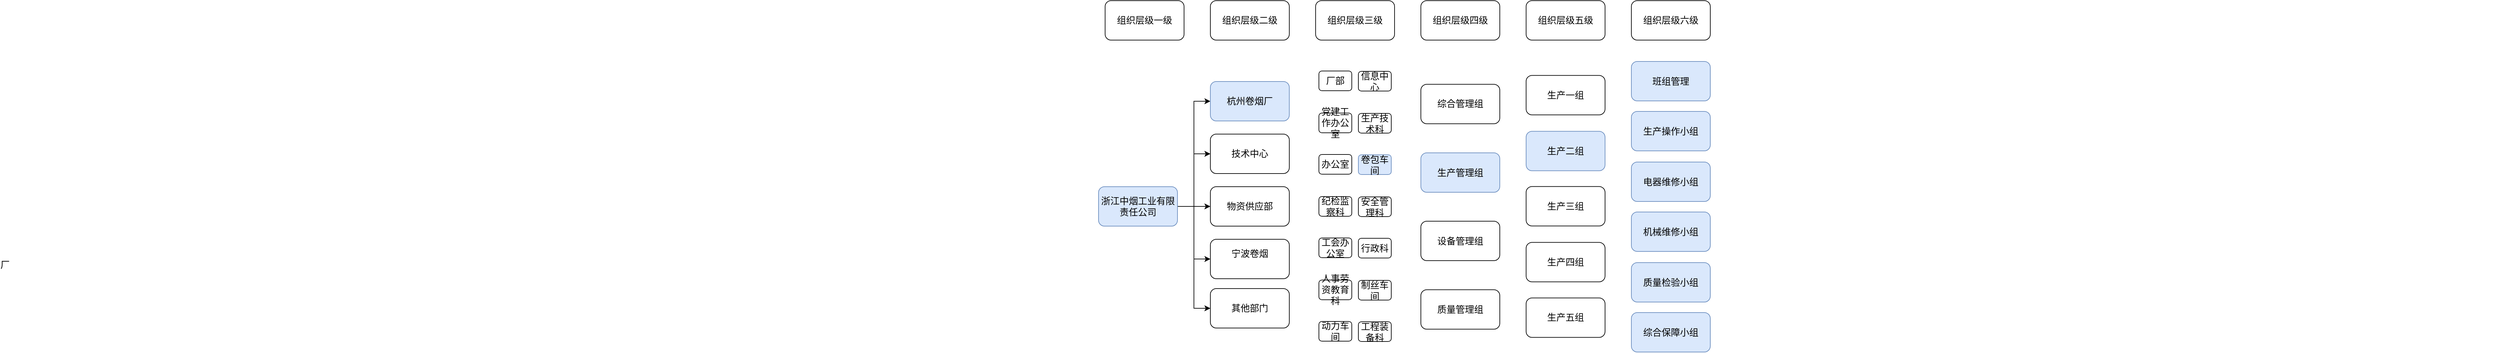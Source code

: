 <mxfile version="27.2.0">
  <diagram name="第 1 页" id="F9whgxGzsAWwNh5s-RJS">
    <mxGraphModel dx="3005" dy="763" grid="1" gridSize="10" guides="1" tooltips="1" connect="1" arrows="1" fold="1" page="1" pageScale="1" pageWidth="827" pageHeight="1169" math="0" shadow="0">
      <root>
        <mxCell id="0" />
        <mxCell id="1" parent="0" />
        <mxCell id="z9mSw8BWnGXr9PeCq878-1" value="组织层级一级" style="rounded=1;whiteSpace=wrap;html=1;fontSize=14;" parent="1" vertex="1">
          <mxGeometry x="120" y="140" width="120" height="60" as="geometry" />
        </mxCell>
        <mxCell id="z9mSw8BWnGXr9PeCq878-2" value="组织层级二级" style="rounded=1;whiteSpace=wrap;html=1;fontSize=14;" parent="1" vertex="1">
          <mxGeometry x="280" y="140" width="120" height="60" as="geometry" />
        </mxCell>
        <mxCell id="z9mSw8BWnGXr9PeCq878-3" value="组织层级三级" style="rounded=1;whiteSpace=wrap;html=1;fontSize=14;" parent="1" vertex="1">
          <mxGeometry x="440" y="140" width="120" height="60" as="geometry" />
        </mxCell>
        <mxCell id="z9mSw8BWnGXr9PeCq878-4" value="组织层级四级" style="rounded=1;whiteSpace=wrap;html=1;fontSize=14;" parent="1" vertex="1">
          <mxGeometry x="600" y="140" width="120" height="60" as="geometry" />
        </mxCell>
        <mxCell id="z9mSw8BWnGXr9PeCq878-5" value="组织层级五级" style="rounded=1;whiteSpace=wrap;html=1;fontSize=14;" parent="1" vertex="1">
          <mxGeometry x="760" y="140" width="120" height="60" as="geometry" />
        </mxCell>
        <mxCell id="-D3OeH_YvxMqAxTXHGH9-4" style="edgeStyle=orthogonalEdgeStyle;rounded=0;orthogonalLoop=1;jettySize=auto;html=1;exitX=1;exitY=0.5;exitDx=0;exitDy=0;entryX=0;entryY=0.5;entryDx=0;entryDy=0;fontSize=14;" edge="1" parent="1" source="-D3OeH_YvxMqAxTXHGH9-1" target="-D3OeH_YvxMqAxTXHGH9-2">
          <mxGeometry relative="1" as="geometry" />
        </mxCell>
        <mxCell id="-D3OeH_YvxMqAxTXHGH9-6" style="edgeStyle=orthogonalEdgeStyle;rounded=0;orthogonalLoop=1;jettySize=auto;html=1;exitX=1;exitY=0.5;exitDx=0;exitDy=0;entryX=0;entryY=0.5;entryDx=0;entryDy=0;fontSize=14;" edge="1" parent="1" source="-D3OeH_YvxMqAxTXHGH9-1" target="-D3OeH_YvxMqAxTXHGH9-5">
          <mxGeometry relative="1" as="geometry" />
        </mxCell>
        <mxCell id="-D3OeH_YvxMqAxTXHGH9-10" style="edgeStyle=orthogonalEdgeStyle;rounded=0;orthogonalLoop=1;jettySize=auto;html=1;exitX=1;exitY=0.5;exitDx=0;exitDy=0;entryX=0;entryY=0.5;entryDx=0;entryDy=0;fontSize=14;" edge="1" parent="1" source="-D3OeH_YvxMqAxTXHGH9-1" target="-D3OeH_YvxMqAxTXHGH9-7">
          <mxGeometry relative="1" as="geometry" />
        </mxCell>
        <mxCell id="-D3OeH_YvxMqAxTXHGH9-11" style="edgeStyle=orthogonalEdgeStyle;rounded=0;orthogonalLoop=1;jettySize=auto;html=1;exitX=1;exitY=0.5;exitDx=0;exitDy=0;entryX=0;entryY=0.5;entryDx=0;entryDy=0;fontSize=14;" edge="1" parent="1" source="-D3OeH_YvxMqAxTXHGH9-1" target="-D3OeH_YvxMqAxTXHGH9-8">
          <mxGeometry relative="1" as="geometry" />
        </mxCell>
        <mxCell id="-D3OeH_YvxMqAxTXHGH9-13" style="edgeStyle=orthogonalEdgeStyle;rounded=0;orthogonalLoop=1;jettySize=auto;html=1;exitX=1;exitY=0.5;exitDx=0;exitDy=0;entryX=0;entryY=0.5;entryDx=0;entryDy=0;fontSize=14;" edge="1" parent="1" source="-D3OeH_YvxMqAxTXHGH9-1" target="-D3OeH_YvxMqAxTXHGH9-9">
          <mxGeometry relative="1" as="geometry" />
        </mxCell>
        <mxCell id="-D3OeH_YvxMqAxTXHGH9-1" value="浙江中烟工业有限责任公司" style="rounded=1;whiteSpace=wrap;html=1;fillColor=#dae8fc;strokeColor=#6c8ebf;fontSize=14;" vertex="1" parent="1">
          <mxGeometry x="110" y="423" width="120" height="60" as="geometry" />
        </mxCell>
        <mxCell id="-D3OeH_YvxMqAxTXHGH9-2" value="杭州卷烟厂" style="rounded=1;whiteSpace=wrap;html=1;fillColor=#dae8fc;strokeColor=#6c8ebf;fontSize=14;" vertex="1" parent="1">
          <mxGeometry x="280" y="263" width="120" height="60" as="geometry" />
        </mxCell>
        <mxCell id="-D3OeH_YvxMqAxTXHGH9-5" value="技术中心" style="rounded=1;whiteSpace=wrap;html=1;fontSize=14;" vertex="1" parent="1">
          <mxGeometry x="280" y="343" width="120" height="60" as="geometry" />
        </mxCell>
        <mxCell id="-D3OeH_YvxMqAxTXHGH9-7" value="物资供应部" style="rounded=1;whiteSpace=wrap;html=1;fontSize=14;" vertex="1" parent="1">
          <mxGeometry x="280" y="423" width="120" height="60" as="geometry" />
        </mxCell>
        <mxCell id="-D3OeH_YvxMqAxTXHGH9-8" value="宁波卷烟厂&lt;span style=&quot;caret-color: rgba(0, 0, 0, 0); color: rgba(0, 0, 0, 0); font-family: monospace; text-align: start; white-space: nowrap;&quot;&gt;%3CmxGraphModel%3E%3Croot%3E%3CmxCell%20id%3D%220%22%2F%3E%3CmxCell%20id%3D%221%22%20parent%3D%220%22%2F%3E%3CmxCell%20id%3D%222%22%20value%3D%22%E6%8A%80%E6%9C%AF%E4%B8%AD%E5%BF%83%22%20style%3D%22rounded%3D1%3BwhiteSpace%3Dwrap%3Bhtml%3D1%3B%22%20vertex%3D%221%22%20parent%3D%221%22%3E%3CmxGeometry%20x%3D%22280%22%20y%3D%22280%22%20width%3D%22120%22%20height%3D%2260%22%20as%3D%22geometry%22%2F%3E%3C%2FmxCell%3E%3C%2Froot%3E%3C%2FmxGraphModel%3E&lt;/span&gt;" style="rounded=1;whiteSpace=wrap;html=1;fontSize=14;" vertex="1" parent="1">
          <mxGeometry x="280" y="503" width="120" height="60" as="geometry" />
        </mxCell>
        <mxCell id="-D3OeH_YvxMqAxTXHGH9-9" value="其他部门" style="rounded=1;whiteSpace=wrap;html=1;fontSize=14;" vertex="1" parent="1">
          <mxGeometry x="280" y="578" width="120" height="60" as="geometry" />
        </mxCell>
        <mxCell id="-D3OeH_YvxMqAxTXHGH9-14" value="厂部" style="rounded=1;whiteSpace=wrap;html=1;fontSize=14;" vertex="1" parent="1">
          <mxGeometry x="445" y="247" width="50" height="30" as="geometry" />
        </mxCell>
        <mxCell id="-D3OeH_YvxMqAxTXHGH9-15" value="办公室" style="rounded=1;whiteSpace=wrap;html=1;fontSize=14;" vertex="1" parent="1">
          <mxGeometry x="445" y="374" width="50" height="30" as="geometry" />
        </mxCell>
        <mxCell id="-D3OeH_YvxMqAxTXHGH9-16" value="党建工作办公室" style="rounded=1;whiteSpace=wrap;html=1;fontSize=14;" vertex="1" parent="1">
          <mxGeometry x="445" y="311" width="50" height="30" as="geometry" />
        </mxCell>
        <mxCell id="-D3OeH_YvxMqAxTXHGH9-17" value="纪检监察科" style="rounded=1;whiteSpace=wrap;html=1;fontSize=14;" vertex="1" parent="1">
          <mxGeometry x="445" y="438" width="50" height="30" as="geometry" />
        </mxCell>
        <mxCell id="-D3OeH_YvxMqAxTXHGH9-18" value="工会办公室" style="rounded=1;whiteSpace=wrap;html=1;fontSize=14;" vertex="1" parent="1">
          <mxGeometry x="445" y="501" width="50" height="30" as="geometry" />
        </mxCell>
        <mxCell id="-D3OeH_YvxMqAxTXHGH9-19" value="人事劳资教育科" style="rounded=1;whiteSpace=wrap;html=1;fontSize=14;" vertex="1" parent="1">
          <mxGeometry x="445" y="565" width="50" height="30" as="geometry" />
        </mxCell>
        <mxCell id="-D3OeH_YvxMqAxTXHGH9-20" value="信息中心" style="rounded=1;whiteSpace=wrap;html=1;fontSize=14;" vertex="1" parent="1">
          <mxGeometry x="505" y="247.5" width="50" height="30" as="geometry" />
        </mxCell>
        <mxCell id="-D3OeH_YvxMqAxTXHGH9-21" value="生产技术科" style="rounded=1;whiteSpace=wrap;html=1;fontSize=14;" vertex="1" parent="1">
          <mxGeometry x="505" y="311.5" width="50" height="30" as="geometry" />
        </mxCell>
        <mxCell id="-D3OeH_YvxMqAxTXHGH9-39" value="工程装备科" style="rounded=1;whiteSpace=wrap;html=1;fontSize=14;" vertex="1" parent="1">
          <mxGeometry x="505" y="628.5" width="50" height="30" as="geometry" />
        </mxCell>
        <mxCell id="-D3OeH_YvxMqAxTXHGH9-40" value="安全管理科" style="rounded=1;whiteSpace=wrap;html=1;fontSize=14;" vertex="1" parent="1">
          <mxGeometry x="505" y="438.5" width="50" height="30" as="geometry" />
        </mxCell>
        <mxCell id="-D3OeH_YvxMqAxTXHGH9-41" value="行政科" style="rounded=1;whiteSpace=wrap;html=1;fontSize=14;" vertex="1" parent="1">
          <mxGeometry x="505" y="501.5" width="50" height="30" as="geometry" />
        </mxCell>
        <mxCell id="-D3OeH_YvxMqAxTXHGH9-42" value="制丝车间" style="rounded=1;whiteSpace=wrap;html=1;fontSize=14;" vertex="1" parent="1">
          <mxGeometry x="505" y="565.5" width="50" height="30" as="geometry" />
        </mxCell>
        <mxCell id="-D3OeH_YvxMqAxTXHGH9-43" value="卷包车间" style="rounded=1;whiteSpace=wrap;html=1;fillColor=#dae8fc;strokeColor=#6c8ebf;fontSize=14;" vertex="1" parent="1">
          <mxGeometry x="505" y="374.5" width="50" height="30" as="geometry" />
        </mxCell>
        <mxCell id="-D3OeH_YvxMqAxTXHGH9-44" value="动力车间" style="rounded=1;whiteSpace=wrap;html=1;fontSize=14;" vertex="1" parent="1">
          <mxGeometry x="445" y="628" width="50" height="30" as="geometry" />
        </mxCell>
        <mxCell id="-D3OeH_YvxMqAxTXHGH9-49" value="综合管理组" style="rounded=1;whiteSpace=wrap;html=1;fontSize=14;" vertex="1" parent="1">
          <mxGeometry x="600" y="267.25" width="120" height="60" as="geometry" />
        </mxCell>
        <mxCell id="-D3OeH_YvxMqAxTXHGH9-50" value="设备管理组" style="rounded=1;whiteSpace=wrap;html=1;fontSize=14;" vertex="1" parent="1">
          <mxGeometry x="600" y="475.5" width="120" height="60" as="geometry" />
        </mxCell>
        <mxCell id="-D3OeH_YvxMqAxTXHGH9-51" value="质量管理组" style="rounded=1;whiteSpace=wrap;html=1;fontSize=14;" vertex="1" parent="1">
          <mxGeometry x="600" y="579.75" width="120" height="60" as="geometry" />
        </mxCell>
        <mxCell id="-D3OeH_YvxMqAxTXHGH9-52" value="生产管理组" style="rounded=1;whiteSpace=wrap;html=1;fillColor=#dae8fc;strokeColor=#6c8ebf;fontSize=14;" vertex="1" parent="1">
          <mxGeometry x="600" y="371.5" width="120" height="60" as="geometry" />
        </mxCell>
        <mxCell id="-D3OeH_YvxMqAxTXHGH9-53" value="生产一组" style="rounded=1;whiteSpace=wrap;html=1;fontSize=14;" vertex="1" parent="1">
          <mxGeometry x="760" y="253.75" width="120" height="60" as="geometry" />
        </mxCell>
        <mxCell id="-D3OeH_YvxMqAxTXHGH9-54" value="生产二组" style="rounded=1;whiteSpace=wrap;html=1;fillColor=#dae8fc;strokeColor=#6c8ebf;fontSize=14;" vertex="1" parent="1">
          <mxGeometry x="760" y="338.75" width="120" height="60" as="geometry" />
        </mxCell>
        <mxCell id="-D3OeH_YvxMqAxTXHGH9-55" value="生产三组" style="rounded=1;whiteSpace=wrap;html=1;fontSize=14;" vertex="1" parent="1">
          <mxGeometry x="760" y="422.75" width="120" height="60" as="geometry" />
        </mxCell>
        <mxCell id="-D3OeH_YvxMqAxTXHGH9-56" value="生产四组" style="rounded=1;whiteSpace=wrap;html=1;fontSize=14;" vertex="1" parent="1">
          <mxGeometry x="760" y="507.75" width="120" height="60" as="geometry" />
        </mxCell>
        <mxCell id="-D3OeH_YvxMqAxTXHGH9-57" value="生产五组" style="rounded=1;whiteSpace=wrap;html=1;fontSize=14;" vertex="1" parent="1">
          <mxGeometry x="760" y="592.25" width="120" height="60" as="geometry" />
        </mxCell>
        <mxCell id="-D3OeH_YvxMqAxTXHGH9-58" value="&lt;div style=&quot;text-align: start;&quot;&gt;班组管理&lt;/div&gt;" style="rounded=1;whiteSpace=wrap;html=1;fillColor=#dae8fc;strokeColor=#6c8ebf;fontSize=14;" vertex="1" parent="1">
          <mxGeometry x="920" y="232.5" width="120" height="60" as="geometry" />
        </mxCell>
        <mxCell id="-D3OeH_YvxMqAxTXHGH9-59" value="生产操作小组" style="rounded=1;whiteSpace=wrap;html=1;fillColor=#dae8fc;strokeColor=#6c8ebf;fontSize=14;" vertex="1" parent="1">
          <mxGeometry x="920" y="308.5" width="120" height="60" as="geometry" />
        </mxCell>
        <mxCell id="-D3OeH_YvxMqAxTXHGH9-60" value="电器维修小组" style="rounded=1;whiteSpace=wrap;html=1;fillColor=#dae8fc;strokeColor=#6c8ebf;fontSize=14;" vertex="1" parent="1">
          <mxGeometry x="920" y="385.5" width="120" height="60" as="geometry" />
        </mxCell>
        <mxCell id="-D3OeH_YvxMqAxTXHGH9-61" value="机械维修小组" style="rounded=1;whiteSpace=wrap;html=1;fillColor=#dae8fc;strokeColor=#6c8ebf;fontSize=14;" vertex="1" parent="1">
          <mxGeometry x="920" y="461.5" width="120" height="60" as="geometry" />
        </mxCell>
        <mxCell id="-D3OeH_YvxMqAxTXHGH9-62" value="质量检验小组" style="rounded=1;whiteSpace=wrap;html=1;fillColor=#dae8fc;strokeColor=#6c8ebf;fontSize=14;" vertex="1" parent="1">
          <mxGeometry x="920" y="538.5" width="120" height="60" as="geometry" />
        </mxCell>
        <mxCell id="-D3OeH_YvxMqAxTXHGH9-63" value="综合保障小组" style="rounded=1;whiteSpace=wrap;html=1;fillColor=#dae8fc;strokeColor=#6c8ebf;fontSize=14;" vertex="1" parent="1">
          <mxGeometry x="920" y="614.5" width="120" height="60" as="geometry" />
        </mxCell>
        <mxCell id="-D3OeH_YvxMqAxTXHGH9-64" value="组织层级六级" style="rounded=1;whiteSpace=wrap;html=1;fontSize=14;" vertex="1" parent="1">
          <mxGeometry x="920" y="140" width="120" height="60" as="geometry" />
        </mxCell>
      </root>
    </mxGraphModel>
  </diagram>
</mxfile>

